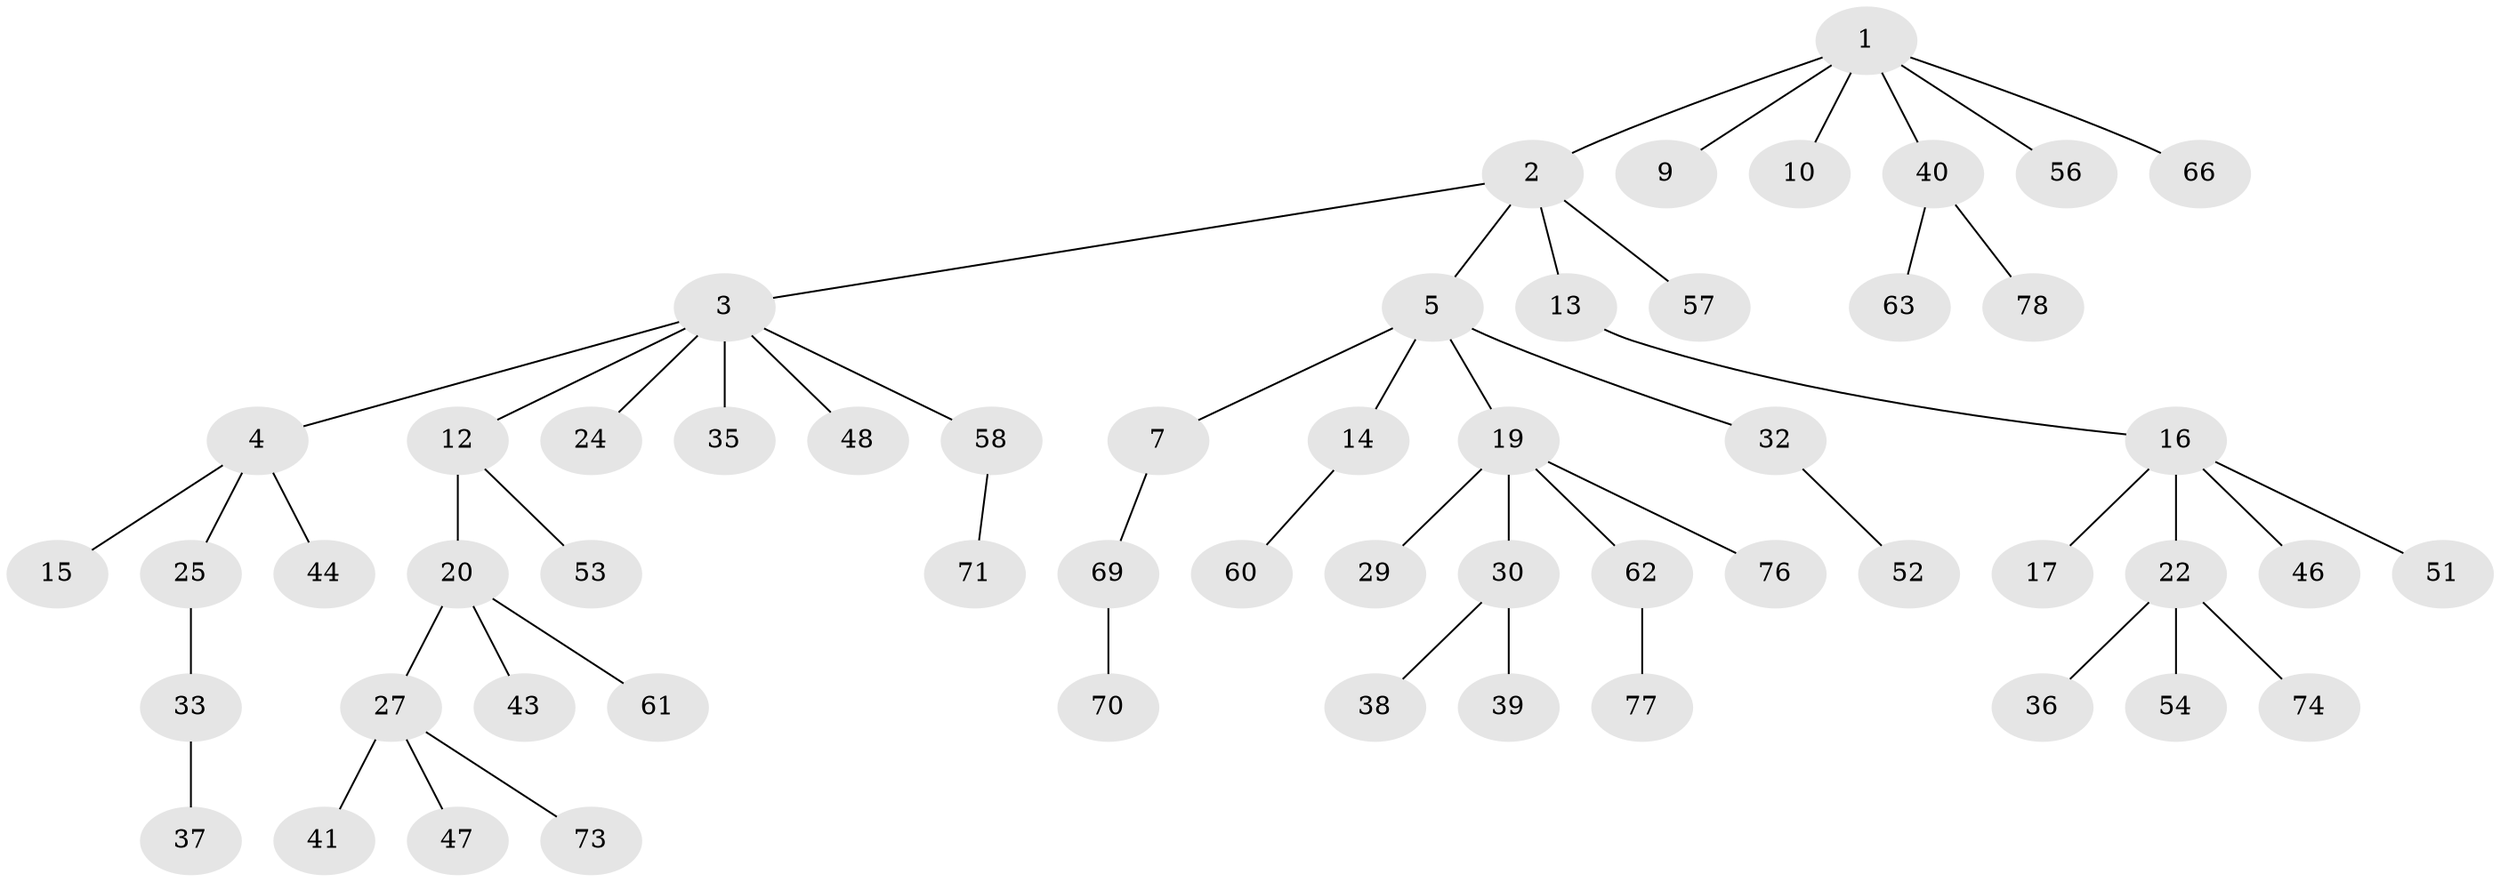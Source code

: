// Generated by graph-tools (version 1.1) at 2025/52/02/27/25 19:52:12]
// undirected, 56 vertices, 55 edges
graph export_dot {
graph [start="1"]
  node [color=gray90,style=filled];
  1 [super="+6"];
  2 [super="+8"];
  3 [super="+11"];
  4 [super="+23"];
  5 [super="+42"];
  7 [super="+45"];
  9;
  10 [super="+18"];
  12;
  13;
  14 [super="+21"];
  15;
  16 [super="+55"];
  17 [super="+79"];
  19 [super="+28"];
  20 [super="+26"];
  22 [super="+34"];
  24;
  25;
  27 [super="+31"];
  29;
  30;
  32 [super="+50"];
  33;
  35;
  36 [super="+75"];
  37 [super="+67"];
  38;
  39;
  40 [super="+64"];
  41;
  43;
  44 [super="+49"];
  46 [super="+68"];
  47 [super="+59"];
  48;
  51;
  52;
  53 [super="+65"];
  54;
  56;
  57 [super="+72"];
  58;
  60;
  61;
  62;
  63;
  66;
  69;
  70;
  71;
  73;
  74;
  76;
  77 [super="+80"];
  78;
  1 -- 2;
  1 -- 40;
  1 -- 56;
  1 -- 66;
  1 -- 10;
  1 -- 9;
  2 -- 3;
  2 -- 5;
  2 -- 13;
  2 -- 57;
  3 -- 4;
  3 -- 48;
  3 -- 58;
  3 -- 24;
  3 -- 35;
  3 -- 12;
  4 -- 15;
  4 -- 25;
  4 -- 44;
  5 -- 7;
  5 -- 14;
  5 -- 19;
  5 -- 32;
  7 -- 69;
  12 -- 20;
  12 -- 53;
  13 -- 16;
  14 -- 60;
  16 -- 17;
  16 -- 22;
  16 -- 46;
  16 -- 51;
  19 -- 29;
  19 -- 30;
  19 -- 76;
  19 -- 62;
  20 -- 43;
  20 -- 27;
  20 -- 61;
  22 -- 36;
  22 -- 54;
  22 -- 74;
  25 -- 33;
  27 -- 73;
  27 -- 41;
  27 -- 47;
  30 -- 38;
  30 -- 39;
  32 -- 52;
  33 -- 37;
  40 -- 63;
  40 -- 78;
  58 -- 71;
  62 -- 77;
  69 -- 70;
}
